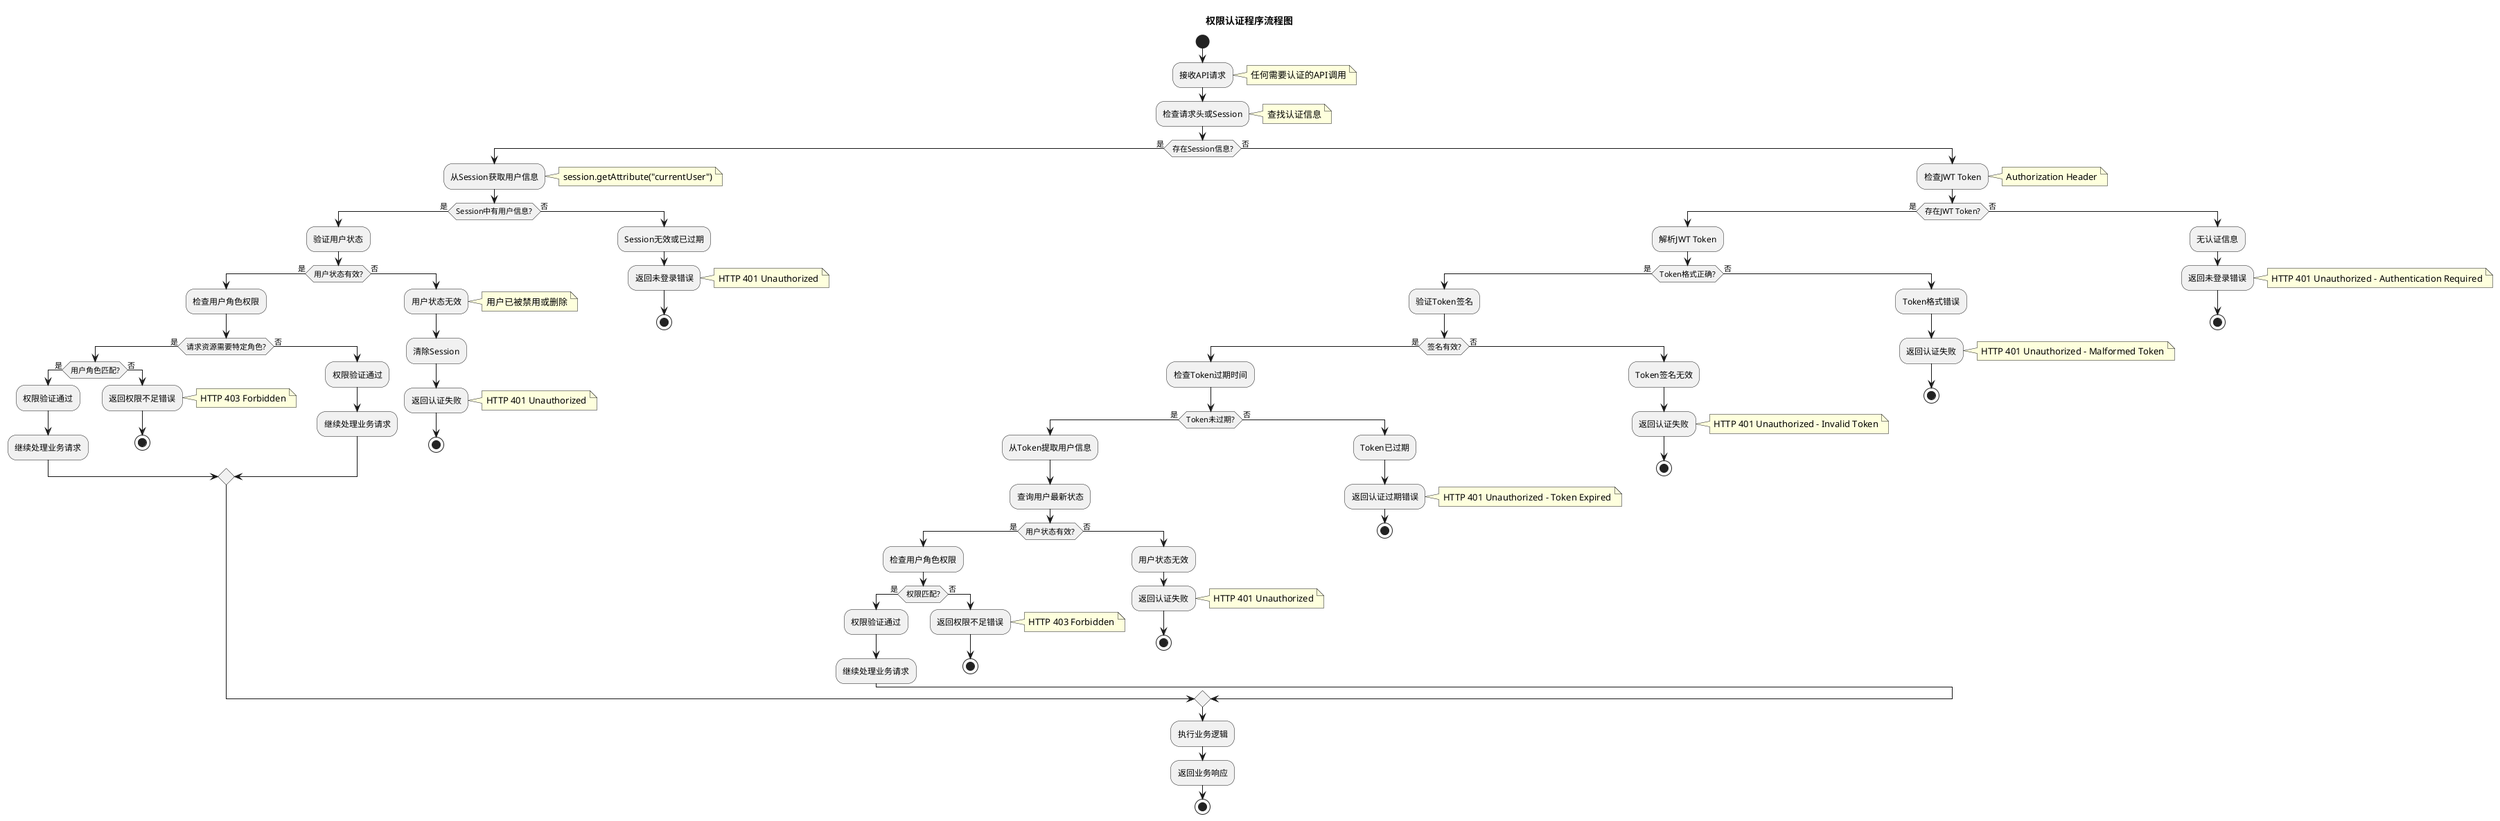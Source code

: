 @startuml 权限认证程序流程图
title 权限认证程序流程图

start

:接收API请求;
note right: 任何需要认证的API调用

:检查请求头或Session;
note right: 查找认证信息

if (存在Session信息?) then (是)
    :从Session获取用户信息;
    note right: session.getAttribute("currentUser")
    
    if (Session中有用户信息?) then (是)
        :验证用户状态;
        
        if (用户状态有效?) then (是)
            :检查用户角色权限;
            
            if (请求资源需要特定角色?) then (是)
                if (用户角色匹配?) then (是)
                    :权限验证通过;
                    :继续处理业务请求;
                else (否)
                    :返回权限不足错误;
                    note right: HTTP 403 Forbidden
                    stop
                endif
            else (否)
                :权限验证通过;
                :继续处理业务请求;
            endif
        else (否)
            :用户状态无效;
            note right: 用户已被禁用或删除
            :清除Session;
            :返回认证失败;
            note right: HTTP 401 Unauthorized
            stop
        endif
    else (否)
        :Session无效或已过期;
        :返回未登录错误;
        note right: HTTP 401 Unauthorized
        stop
    endif
else (否)
    :检查JWT Token;
    note right: Authorization Header
    
    if (存在JWT Token?) then (是)
        :解析JWT Token;
        
        if (Token格式正确?) then (是)
            :验证Token签名;
            
            if (签名有效?) then (是)
                :检查Token过期时间;
                
                if (Token未过期?) then (是)
                    :从Token提取用户信息;
                    :查询用户最新状态;
                    
                    if (用户状态有效?) then (是)
                        :检查用户角色权限;
                        
                        if (权限匹配?) then (是)
                            :权限验证通过;
                            :继续处理业务请求;
                        else (否)
                            :返回权限不足错误;
                            note right: HTTP 403 Forbidden
                            stop
                        endif
                    else (否)
                        :用户状态无效;
                        :返回认证失败;
                        note right: HTTP 401 Unauthorized
                        stop
                    endif
                else (否)
                    :Token已过期;
                    :返回认证过期错误;
                    note right: HTTP 401 Unauthorized - Token Expired
                    stop
                endif
            else (否)
                :Token签名无效;
                :返回认证失败;
                note right: HTTP 401 Unauthorized - Invalid Token
                stop
            endif
        else (否)
            :Token格式错误;
            :返回认证失败;
            note right: HTTP 401 Unauthorized - Malformed Token
            stop
        endif
    else (否)
        :无认证信息;
        :返回未登录错误;
        note right: HTTP 401 Unauthorized - Authentication Required
        stop
    endif
endif

:执行业务逻辑;
:返回业务响应;

stop

@enduml 